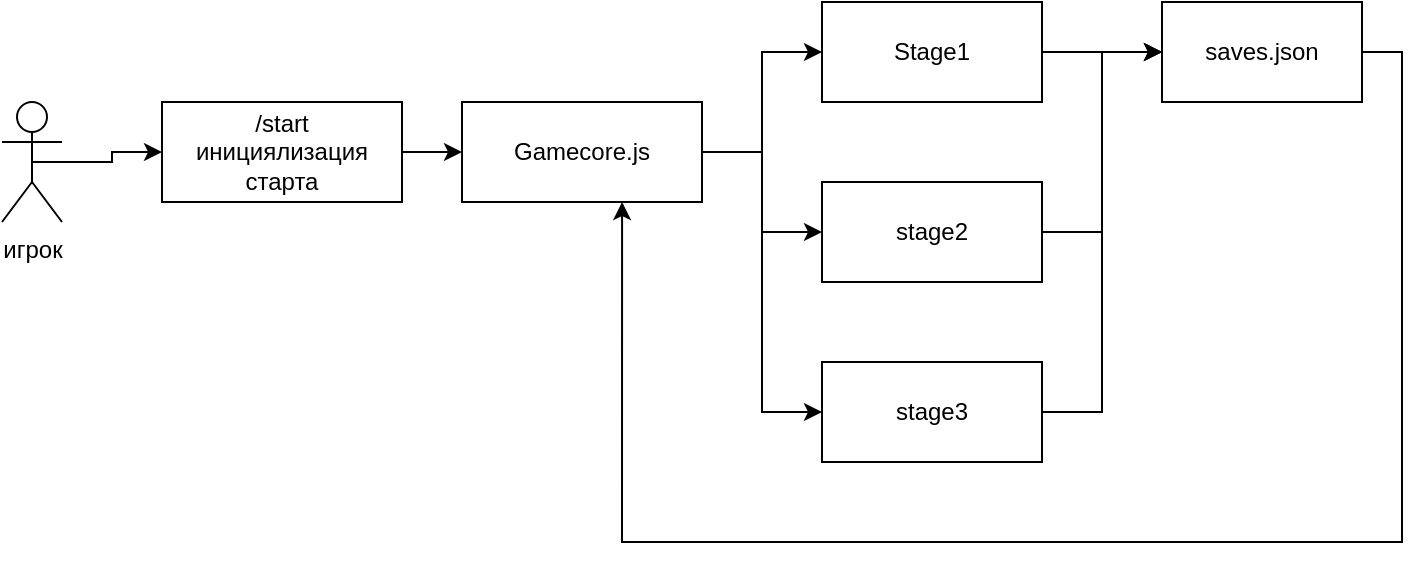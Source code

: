 <mxfile version="22.0.4" type="github">
  <diagram name="Страница — 1" id="xDQAtc3mE0dKZ-7YOzVl">
    <mxGraphModel dx="1009" dy="573" grid="1" gridSize="10" guides="1" tooltips="1" connect="1" arrows="1" fold="1" page="1" pageScale="1" pageWidth="827" pageHeight="1169" math="0" shadow="0">
      <root>
        <mxCell id="0" />
        <mxCell id="1" parent="0" />
        <mxCell id="mcCum-chH71AFHVTFe8c-4" style="edgeStyle=orthogonalEdgeStyle;rounded=0;orthogonalLoop=1;jettySize=auto;html=1;exitX=0.5;exitY=0.5;exitDx=0;exitDy=0;exitPerimeter=0;entryX=0;entryY=0.5;entryDx=0;entryDy=0;" edge="1" parent="1" source="mcCum-chH71AFHVTFe8c-1" target="mcCum-chH71AFHVTFe8c-3">
          <mxGeometry relative="1" as="geometry" />
        </mxCell>
        <mxCell id="mcCum-chH71AFHVTFe8c-1" value="игрок&lt;br&gt;" style="shape=umlActor;verticalLabelPosition=bottom;verticalAlign=top;html=1;outlineConnect=0;" vertex="1" parent="1">
          <mxGeometry x="80" y="100" width="30" height="60" as="geometry" />
        </mxCell>
        <mxCell id="mcCum-chH71AFHVTFe8c-6" style="edgeStyle=orthogonalEdgeStyle;rounded=0;orthogonalLoop=1;jettySize=auto;html=1;exitX=1;exitY=0.5;exitDx=0;exitDy=0;entryX=0;entryY=0.5;entryDx=0;entryDy=0;" edge="1" parent="1" source="mcCum-chH71AFHVTFe8c-3" target="mcCum-chH71AFHVTFe8c-5">
          <mxGeometry relative="1" as="geometry" />
        </mxCell>
        <mxCell id="mcCum-chH71AFHVTFe8c-3" value="/start&lt;br&gt;инициялизация старта" style="rounded=0;whiteSpace=wrap;html=1;" vertex="1" parent="1">
          <mxGeometry x="160" y="100" width="120" height="50" as="geometry" />
        </mxCell>
        <mxCell id="mcCum-chH71AFHVTFe8c-10" style="edgeStyle=orthogonalEdgeStyle;rounded=0;orthogonalLoop=1;jettySize=auto;html=1;exitX=1;exitY=0.5;exitDx=0;exitDy=0;entryX=0;entryY=0.5;entryDx=0;entryDy=0;" edge="1" parent="1" source="mcCum-chH71AFHVTFe8c-5" target="mcCum-chH71AFHVTFe8c-7">
          <mxGeometry relative="1" as="geometry" />
        </mxCell>
        <mxCell id="mcCum-chH71AFHVTFe8c-15" style="edgeStyle=orthogonalEdgeStyle;rounded=0;orthogonalLoop=1;jettySize=auto;html=1;exitX=1;exitY=0.5;exitDx=0;exitDy=0;entryX=0;entryY=0.5;entryDx=0;entryDy=0;" edge="1" parent="1" source="mcCum-chH71AFHVTFe8c-5" target="mcCum-chH71AFHVTFe8c-8">
          <mxGeometry relative="1" as="geometry" />
        </mxCell>
        <mxCell id="mcCum-chH71AFHVTFe8c-16" style="edgeStyle=orthogonalEdgeStyle;rounded=0;orthogonalLoop=1;jettySize=auto;html=1;exitX=1;exitY=0.5;exitDx=0;exitDy=0;entryX=0;entryY=0.5;entryDx=0;entryDy=0;" edge="1" parent="1" source="mcCum-chH71AFHVTFe8c-5" target="mcCum-chH71AFHVTFe8c-9">
          <mxGeometry relative="1" as="geometry" />
        </mxCell>
        <mxCell id="mcCum-chH71AFHVTFe8c-5" value="Gamecore.js" style="rounded=0;whiteSpace=wrap;html=1;" vertex="1" parent="1">
          <mxGeometry x="310" y="100" width="120" height="50" as="geometry" />
        </mxCell>
        <mxCell id="mcCum-chH71AFHVTFe8c-12" style="edgeStyle=orthogonalEdgeStyle;rounded=0;orthogonalLoop=1;jettySize=auto;html=1;exitX=1;exitY=0.5;exitDx=0;exitDy=0;entryX=0;entryY=0.5;entryDx=0;entryDy=0;" edge="1" parent="1" source="mcCum-chH71AFHVTFe8c-7" target="mcCum-chH71AFHVTFe8c-11">
          <mxGeometry relative="1" as="geometry" />
        </mxCell>
        <mxCell id="mcCum-chH71AFHVTFe8c-7" value="Stage1" style="rounded=0;whiteSpace=wrap;html=1;" vertex="1" parent="1">
          <mxGeometry x="490" y="50" width="110" height="50" as="geometry" />
        </mxCell>
        <mxCell id="mcCum-chH71AFHVTFe8c-13" style="edgeStyle=orthogonalEdgeStyle;rounded=0;orthogonalLoop=1;jettySize=auto;html=1;exitX=1;exitY=0.5;exitDx=0;exitDy=0;entryX=0;entryY=0.5;entryDx=0;entryDy=0;" edge="1" parent="1" source="mcCum-chH71AFHVTFe8c-8" target="mcCum-chH71AFHVTFe8c-11">
          <mxGeometry relative="1" as="geometry" />
        </mxCell>
        <mxCell id="mcCum-chH71AFHVTFe8c-8" value="stage2" style="rounded=0;whiteSpace=wrap;html=1;" vertex="1" parent="1">
          <mxGeometry x="490" y="140" width="110" height="50" as="geometry" />
        </mxCell>
        <mxCell id="mcCum-chH71AFHVTFe8c-14" style="edgeStyle=orthogonalEdgeStyle;rounded=0;orthogonalLoop=1;jettySize=auto;html=1;exitX=1;exitY=0.5;exitDx=0;exitDy=0;entryX=0;entryY=0.5;entryDx=0;entryDy=0;" edge="1" parent="1" source="mcCum-chH71AFHVTFe8c-9" target="mcCum-chH71AFHVTFe8c-11">
          <mxGeometry relative="1" as="geometry" />
        </mxCell>
        <mxCell id="mcCum-chH71AFHVTFe8c-9" value="stage3" style="rounded=0;whiteSpace=wrap;html=1;" vertex="1" parent="1">
          <mxGeometry x="490" y="230" width="110" height="50" as="geometry" />
        </mxCell>
        <mxCell id="mcCum-chH71AFHVTFe8c-11" value="saves.json" style="rounded=0;whiteSpace=wrap;html=1;" vertex="1" parent="1">
          <mxGeometry x="660" y="50" width="100" height="50" as="geometry" />
        </mxCell>
        <mxCell id="mcCum-chH71AFHVTFe8c-17" style="edgeStyle=orthogonalEdgeStyle;rounded=0;orthogonalLoop=1;jettySize=auto;html=1;exitX=1;exitY=0.5;exitDx=0;exitDy=0;entryX=0.667;entryY=1;entryDx=0;entryDy=0;entryPerimeter=0;" edge="1" parent="1" source="mcCum-chH71AFHVTFe8c-11" target="mcCum-chH71AFHVTFe8c-5">
          <mxGeometry relative="1" as="geometry">
            <Array as="points">
              <mxPoint x="780" y="75" />
              <mxPoint x="780" y="320" />
              <mxPoint x="390" y="320" />
            </Array>
          </mxGeometry>
        </mxCell>
      </root>
    </mxGraphModel>
  </diagram>
</mxfile>
